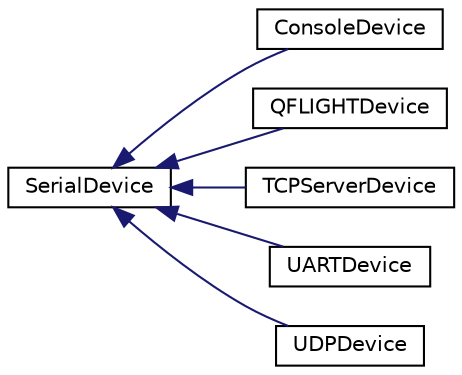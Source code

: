 digraph "Graphical Class Hierarchy"
{
 // INTERACTIVE_SVG=YES
  edge [fontname="Helvetica",fontsize="10",labelfontname="Helvetica",labelfontsize="10"];
  node [fontname="Helvetica",fontsize="10",shape=record];
  rankdir="LR";
  Node1 [label="SerialDevice",height=0.2,width=0.4,color="black", fillcolor="white", style="filled",URL="$classSerialDevice.html"];
  Node1 -> Node2 [dir="back",color="midnightblue",fontsize="10",style="solid",fontname="Helvetica"];
  Node2 [label="ConsoleDevice",height=0.2,width=0.4,color="black", fillcolor="white", style="filled",URL="$classConsoleDevice.html"];
  Node1 -> Node3 [dir="back",color="midnightblue",fontsize="10",style="solid",fontname="Helvetica"];
  Node3 [label="QFLIGHTDevice",height=0.2,width=0.4,color="black", fillcolor="white", style="filled",URL="$classQFLIGHTDevice.html"];
  Node1 -> Node4 [dir="back",color="midnightblue",fontsize="10",style="solid",fontname="Helvetica"];
  Node4 [label="TCPServerDevice",height=0.2,width=0.4,color="black", fillcolor="white", style="filled",URL="$classTCPServerDevice.html"];
  Node1 -> Node5 [dir="back",color="midnightblue",fontsize="10",style="solid",fontname="Helvetica"];
  Node5 [label="UARTDevice",height=0.2,width=0.4,color="black", fillcolor="white", style="filled",URL="$classUARTDevice.html"];
  Node1 -> Node6 [dir="back",color="midnightblue",fontsize="10",style="solid",fontname="Helvetica"];
  Node6 [label="UDPDevice",height=0.2,width=0.4,color="black", fillcolor="white", style="filled",URL="$classUDPDevice.html"];
}
